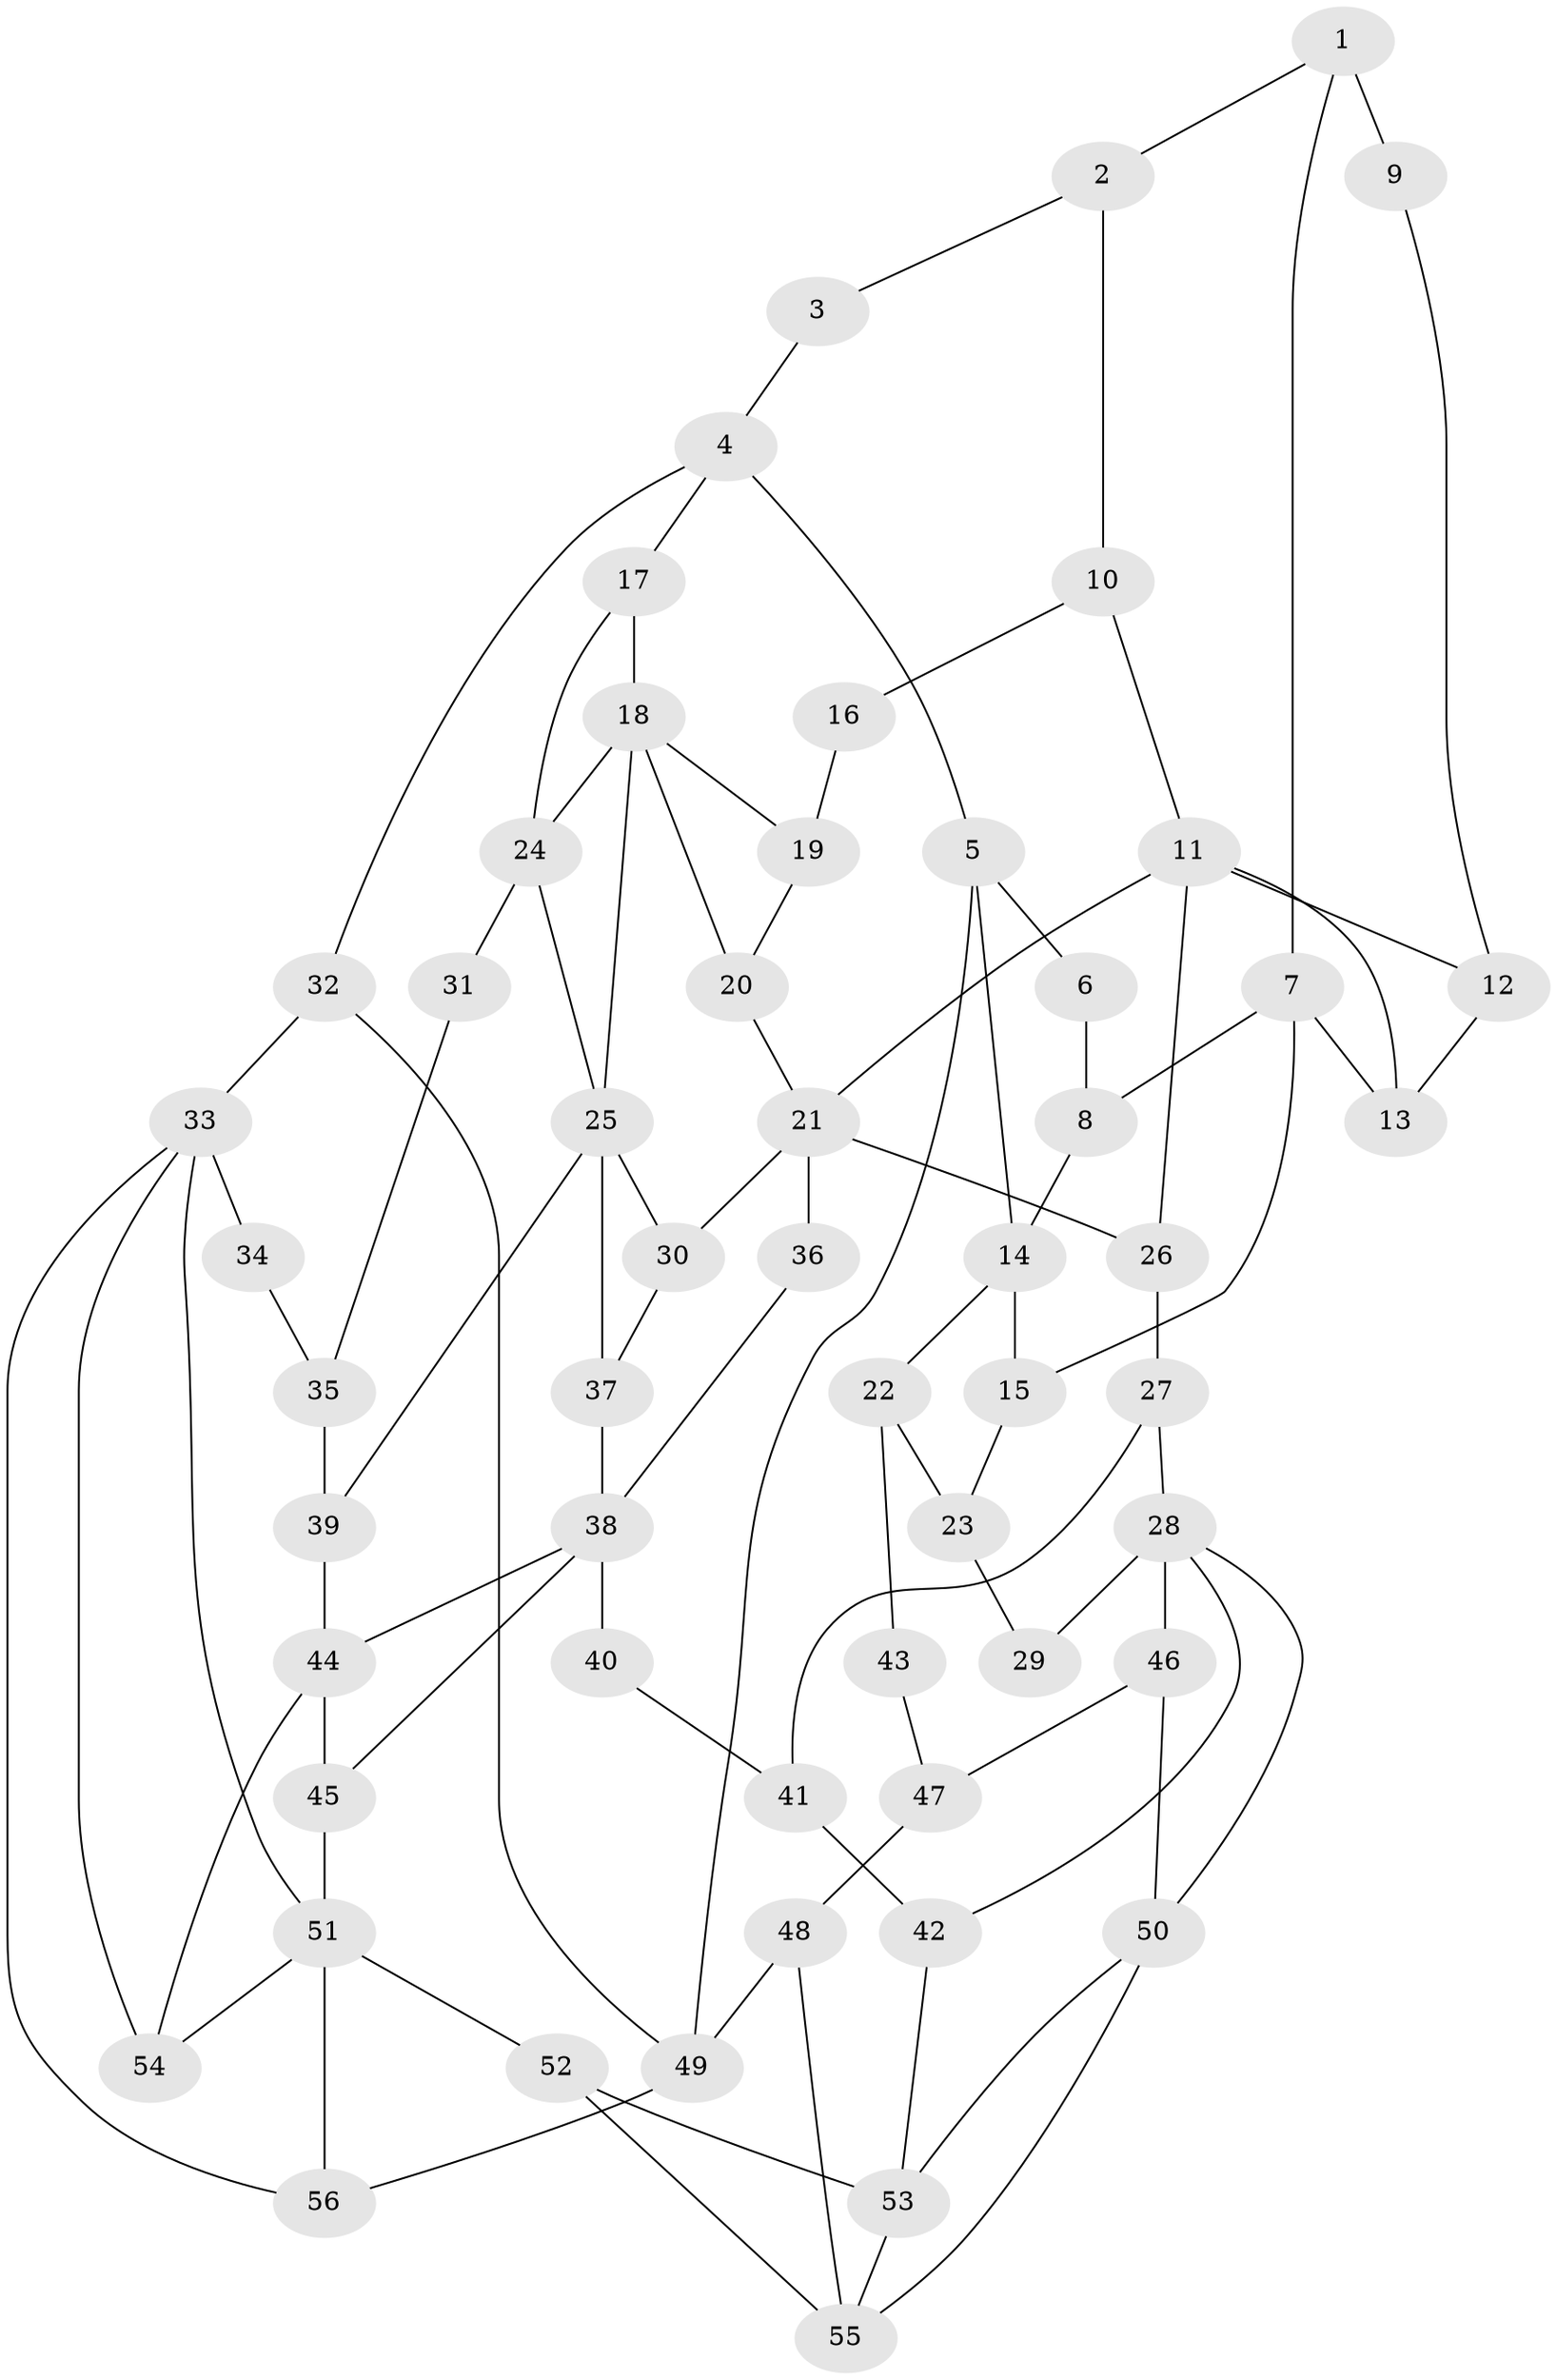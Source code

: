 // original degree distribution, {3: 0.026785714285714284, 4: 0.22321428571428573, 5: 0.5267857142857143, 6: 0.22321428571428573}
// Generated by graph-tools (version 1.1) at 2025/38/03/09/25 02:38:34]
// undirected, 56 vertices, 92 edges
graph export_dot {
graph [start="1"]
  node [color=gray90,style=filled];
  1;
  2;
  3;
  4;
  5;
  6;
  7;
  8;
  9;
  10;
  11;
  12;
  13;
  14;
  15;
  16;
  17;
  18;
  19;
  20;
  21;
  22;
  23;
  24;
  25;
  26;
  27;
  28;
  29;
  30;
  31;
  32;
  33;
  34;
  35;
  36;
  37;
  38;
  39;
  40;
  41;
  42;
  43;
  44;
  45;
  46;
  47;
  48;
  49;
  50;
  51;
  52;
  53;
  54;
  55;
  56;
  1 -- 2 [weight=1.0];
  1 -- 7 [weight=1.0];
  1 -- 9 [weight=2.0];
  2 -- 3 [weight=1.0];
  2 -- 10 [weight=1.0];
  3 -- 4 [weight=1.0];
  4 -- 5 [weight=1.0];
  4 -- 17 [weight=1.0];
  4 -- 32 [weight=1.0];
  5 -- 6 [weight=1.0];
  5 -- 14 [weight=1.0];
  5 -- 49 [weight=1.0];
  6 -- 8 [weight=1.0];
  7 -- 8 [weight=1.0];
  7 -- 13 [weight=1.0];
  7 -- 15 [weight=1.0];
  8 -- 14 [weight=1.0];
  9 -- 12 [weight=1.0];
  10 -- 11 [weight=1.0];
  10 -- 16 [weight=1.0];
  11 -- 12 [weight=1.0];
  11 -- 13 [weight=1.0];
  11 -- 21 [weight=1.0];
  11 -- 26 [weight=1.0];
  12 -- 13 [weight=1.0];
  14 -- 15 [weight=2.0];
  14 -- 22 [weight=2.0];
  15 -- 23 [weight=1.0];
  16 -- 19 [weight=1.0];
  17 -- 18 [weight=1.0];
  17 -- 24 [weight=1.0];
  18 -- 19 [weight=1.0];
  18 -- 20 [weight=1.0];
  18 -- 24 [weight=2.0];
  18 -- 25 [weight=1.0];
  19 -- 20 [weight=1.0];
  20 -- 21 [weight=1.0];
  21 -- 26 [weight=1.0];
  21 -- 30 [weight=1.0];
  21 -- 36 [weight=2.0];
  22 -- 23 [weight=1.0];
  22 -- 43 [weight=2.0];
  23 -- 29 [weight=1.0];
  24 -- 25 [weight=1.0];
  24 -- 31 [weight=2.0];
  25 -- 30 [weight=1.0];
  25 -- 37 [weight=1.0];
  25 -- 39 [weight=1.0];
  26 -- 27 [weight=1.0];
  27 -- 28 [weight=1.0];
  27 -- 41 [weight=1.0];
  28 -- 29 [weight=2.0];
  28 -- 42 [weight=1.0];
  28 -- 46 [weight=1.0];
  28 -- 50 [weight=1.0];
  30 -- 37 [weight=1.0];
  31 -- 35 [weight=1.0];
  32 -- 33 [weight=1.0];
  32 -- 49 [weight=2.0];
  33 -- 34 [weight=2.0];
  33 -- 51 [weight=1.0];
  33 -- 54 [weight=1.0];
  33 -- 56 [weight=1.0];
  34 -- 35 [weight=1.0];
  35 -- 39 [weight=1.0];
  36 -- 38 [weight=1.0];
  37 -- 38 [weight=1.0];
  38 -- 40 [weight=2.0];
  38 -- 44 [weight=1.0];
  38 -- 45 [weight=1.0];
  39 -- 44 [weight=1.0];
  40 -- 41 [weight=1.0];
  41 -- 42 [weight=1.0];
  42 -- 53 [weight=1.0];
  43 -- 47 [weight=2.0];
  44 -- 45 [weight=2.0];
  44 -- 54 [weight=2.0];
  45 -- 51 [weight=1.0];
  46 -- 47 [weight=2.0];
  46 -- 50 [weight=1.0];
  47 -- 48 [weight=2.0];
  48 -- 49 [weight=2.0];
  48 -- 55 [weight=1.0];
  49 -- 56 [weight=1.0];
  50 -- 53 [weight=1.0];
  50 -- 55 [weight=1.0];
  51 -- 52 [weight=2.0];
  51 -- 54 [weight=1.0];
  51 -- 56 [weight=1.0];
  52 -- 53 [weight=3.0];
  52 -- 55 [weight=1.0];
  53 -- 55 [weight=1.0];
}
